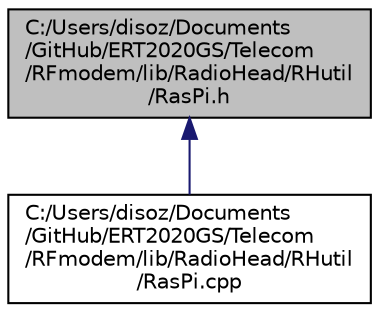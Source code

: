 digraph "C:/Users/disoz/Documents/GitHub/ERT2020GS/Telecom/RFmodem/lib/RadioHead/RHutil/RasPi.h"
{
 // LATEX_PDF_SIZE
  edge [fontname="Helvetica",fontsize="10",labelfontname="Helvetica",labelfontsize="10"];
  node [fontname="Helvetica",fontsize="10",shape=record];
  Node1 [label="C:/Users/disoz/Documents\l/GitHub/ERT2020GS/Telecom\l/RFmodem/lib/RadioHead/RHutil\l/RasPi.h",height=0.2,width=0.4,color="black", fillcolor="grey75", style="filled", fontcolor="black",tooltip=" "];
  Node1 -> Node2 [dir="back",color="midnightblue",fontsize="10",style="solid",fontname="Helvetica"];
  Node2 [label="C:/Users/disoz/Documents\l/GitHub/ERT2020GS/Telecom\l/RFmodem/lib/RadioHead/RHutil\l/RasPi.cpp",height=0.2,width=0.4,color="black", fillcolor="white", style="filled",URL="$_ras_pi_8cpp.html",tooltip=" "];
}

